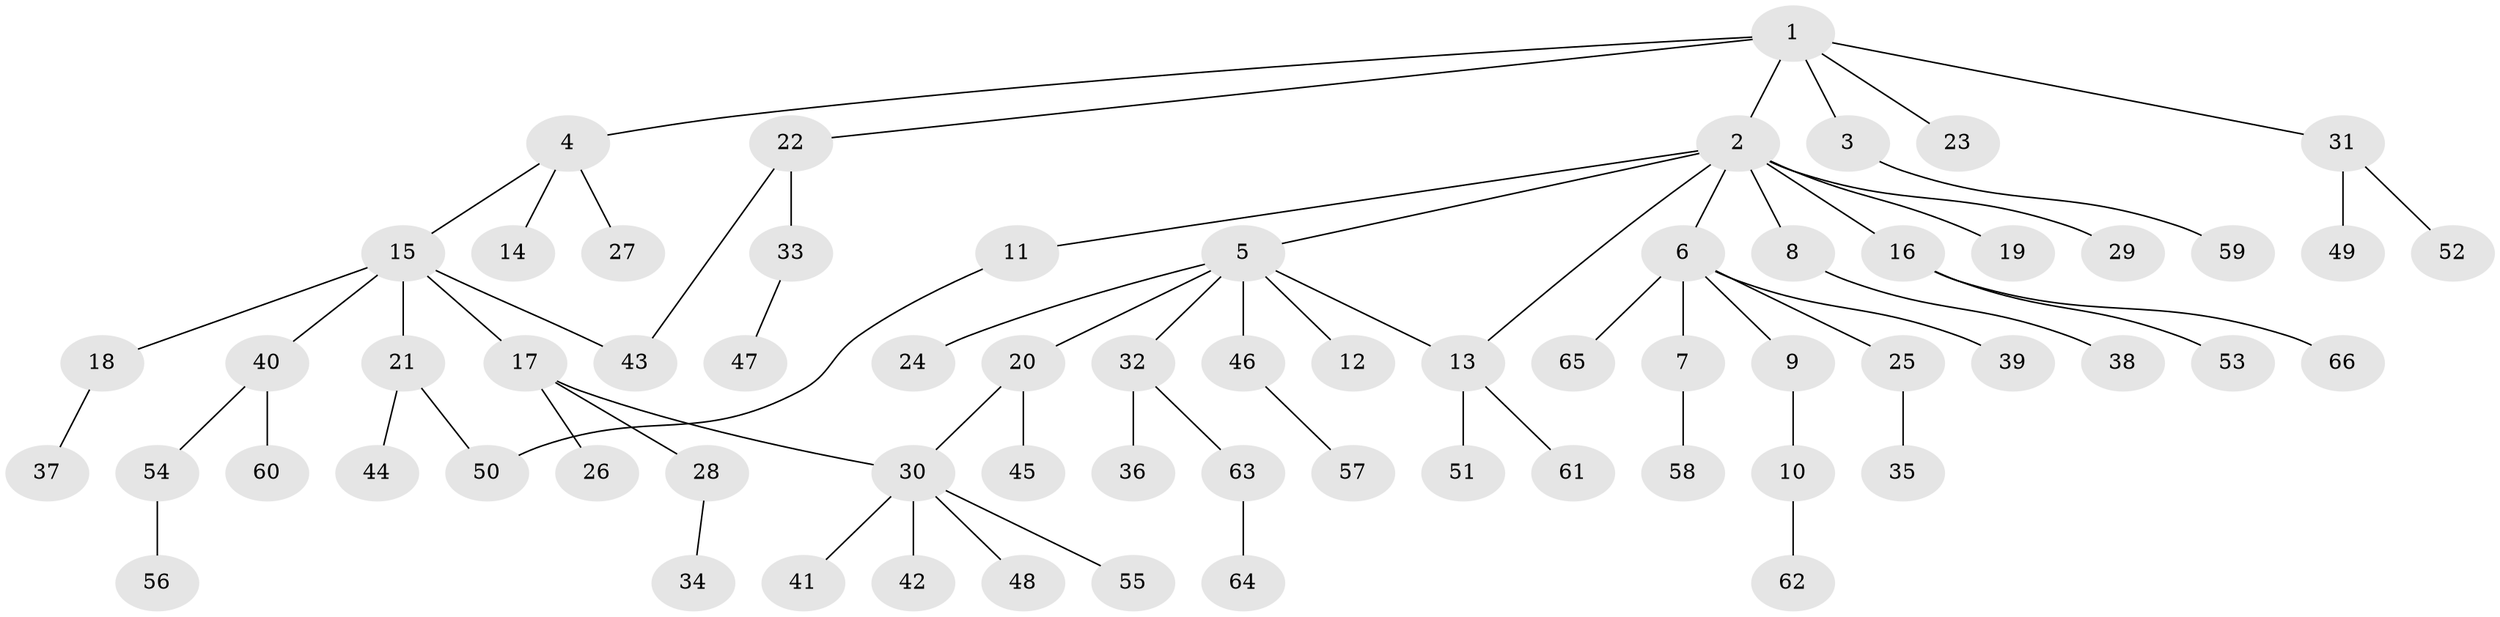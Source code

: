 // coarse degree distribution, {5: 0.02857142857142857, 8: 0.02857142857142857, 1: 0.4857142857142857, 2: 0.2571428571428571, 6: 0.05714285714285714, 4: 0.02857142857142857, 3: 0.11428571428571428}
// Generated by graph-tools (version 1.1) at 2025/48/03/04/25 22:48:52]
// undirected, 66 vertices, 69 edges
graph export_dot {
  node [color=gray90,style=filled];
  1;
  2;
  3;
  4;
  5;
  6;
  7;
  8;
  9;
  10;
  11;
  12;
  13;
  14;
  15;
  16;
  17;
  18;
  19;
  20;
  21;
  22;
  23;
  24;
  25;
  26;
  27;
  28;
  29;
  30;
  31;
  32;
  33;
  34;
  35;
  36;
  37;
  38;
  39;
  40;
  41;
  42;
  43;
  44;
  45;
  46;
  47;
  48;
  49;
  50;
  51;
  52;
  53;
  54;
  55;
  56;
  57;
  58;
  59;
  60;
  61;
  62;
  63;
  64;
  65;
  66;
  1 -- 2;
  1 -- 3;
  1 -- 4;
  1 -- 22;
  1 -- 23;
  1 -- 31;
  2 -- 5;
  2 -- 6;
  2 -- 8;
  2 -- 11;
  2 -- 16;
  2 -- 19;
  2 -- 29;
  2 -- 13;
  3 -- 59;
  4 -- 14;
  4 -- 15;
  4 -- 27;
  5 -- 12;
  5 -- 13;
  5 -- 20;
  5 -- 24;
  5 -- 32;
  5 -- 46;
  6 -- 7;
  6 -- 9;
  6 -- 25;
  6 -- 39;
  6 -- 65;
  7 -- 58;
  8 -- 38;
  9 -- 10;
  10 -- 62;
  11 -- 50;
  13 -- 51;
  13 -- 61;
  15 -- 17;
  15 -- 18;
  15 -- 21;
  15 -- 40;
  15 -- 43;
  16 -- 53;
  16 -- 66;
  17 -- 26;
  17 -- 28;
  17 -- 30;
  18 -- 37;
  20 -- 30;
  20 -- 45;
  21 -- 44;
  21 -- 50;
  22 -- 33;
  22 -- 43;
  25 -- 35;
  28 -- 34;
  30 -- 41;
  30 -- 42;
  30 -- 48;
  30 -- 55;
  31 -- 49;
  31 -- 52;
  32 -- 36;
  32 -- 63;
  33 -- 47;
  40 -- 54;
  40 -- 60;
  46 -- 57;
  54 -- 56;
  63 -- 64;
}
